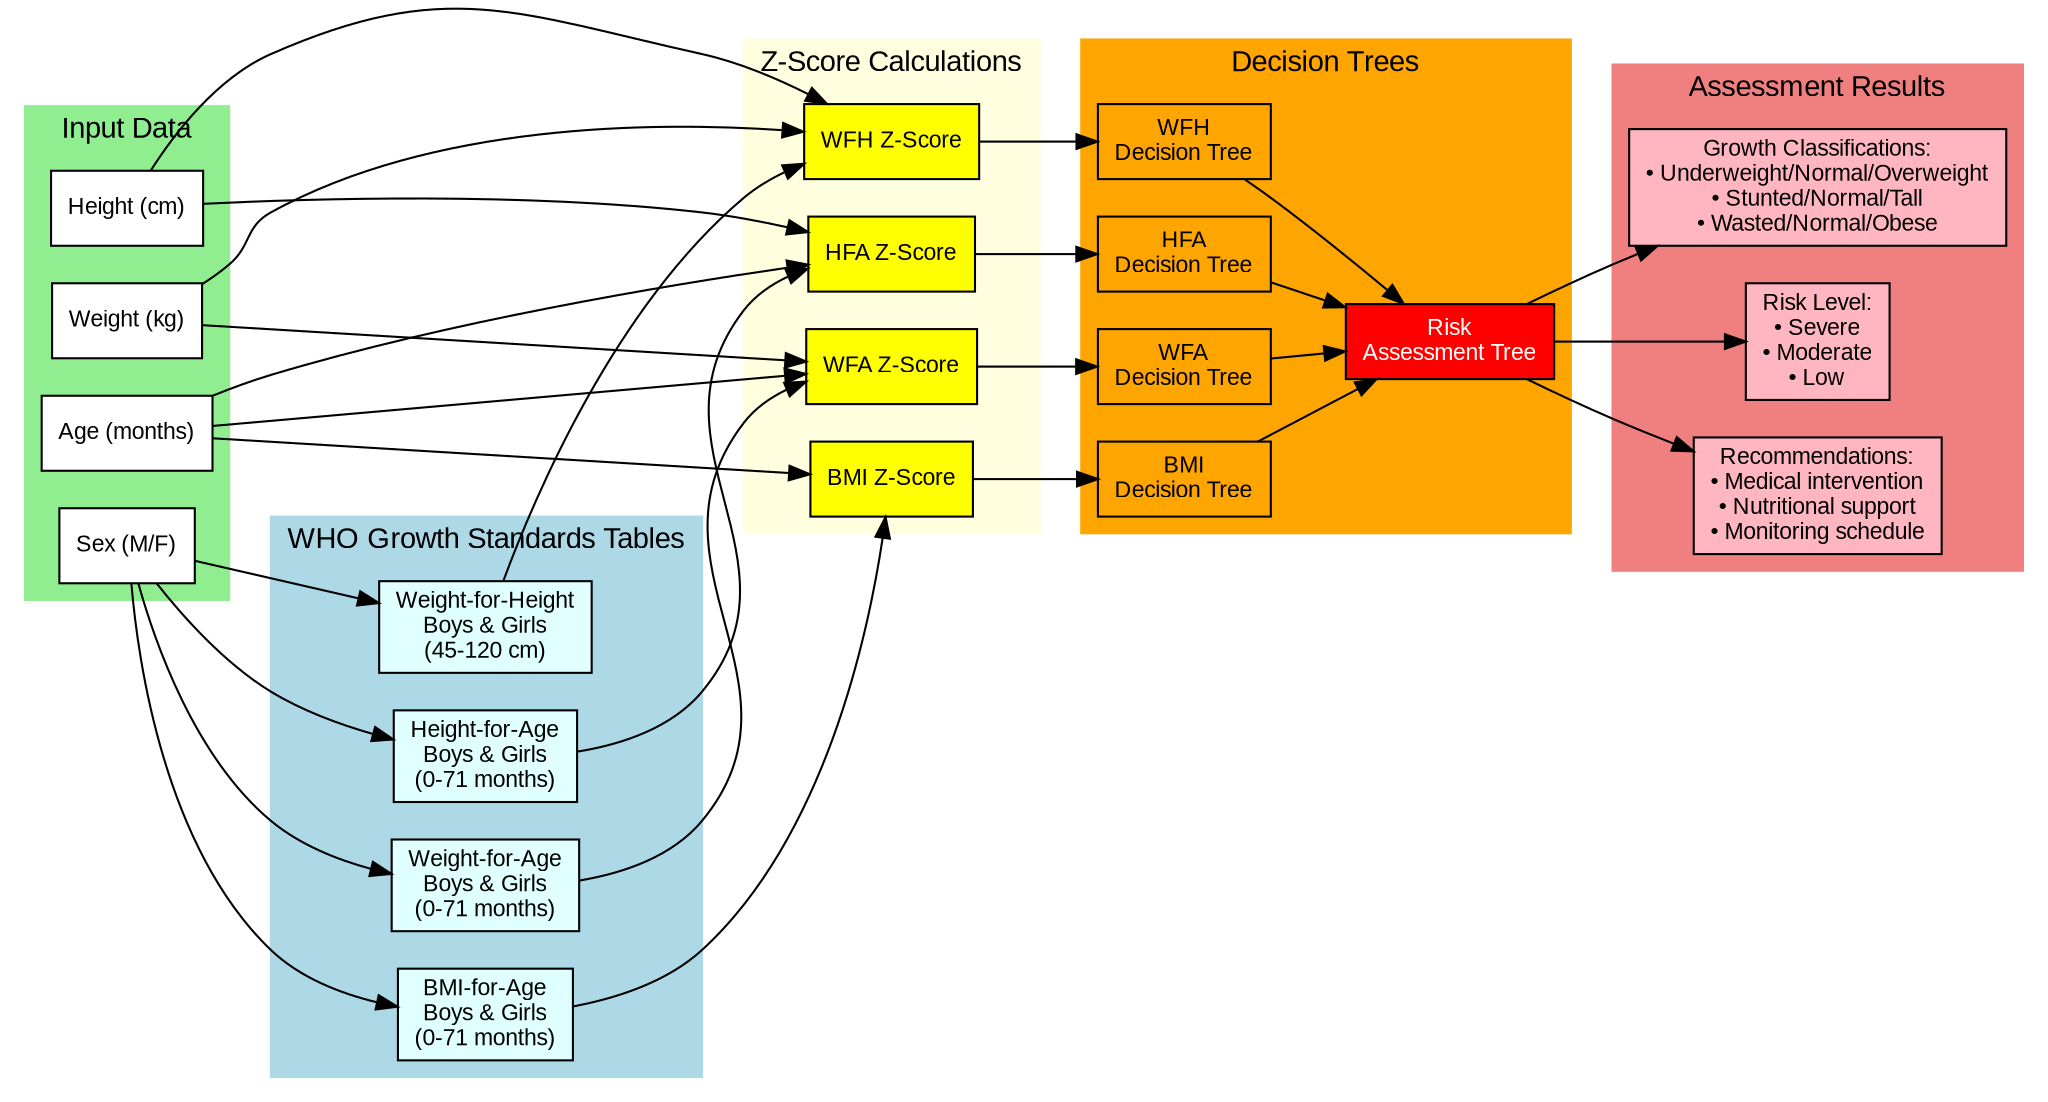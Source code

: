 digraph ComprehensiveWHOOverview {
    graph [rankdir=LR, bgcolor=white, fontname="Arial", fontsize=14];
    node [shape=box, style=filled, fontname="Arial", fontsize=11];
    edge [fontname="Arial", fontsize=10];

    // Main components
    subgraph cluster_input {
        label="Input Data";
        style=filled;
        color=lightgreen;
        
        weight [label="Weight (kg)", fillcolor=white];
        height [label="Height (cm)", fillcolor=white];
        age [label="Age (months)", fillcolor=white];
        sex [label="Sex (M/F)", fillcolor=white];
    }
    
    subgraph cluster_tables {
        label="WHO Growth Standards Tables";
        style=filled;
        color=lightblue;
        
        wfa_table [label="Weight-for-Age\nBoys & Girls\n(0-71 months)", fillcolor=lightcyan];
        hfa_table [label="Height-for-Age\nBoys & Girls\n(0-71 months)", fillcolor=lightcyan];
        wfh_table [label="Weight-for-Height\nBoys & Girls\n(45-120 cm)", fillcolor=lightcyan];
        bmi_table [label="BMI-for-Age\nBoys & Girls\n(0-71 months)", fillcolor=lightcyan];
    }
    
    subgraph cluster_calculations {
        label="Z-Score Calculations";
        style=filled;
        color=lightyellow;
        
        wfa_z [label="WFA Z-Score", fillcolor=yellow];
        hfa_z [label="HFA Z-Score", fillcolor=yellow];
        wfh_z [label="WFH Z-Score", fillcolor=yellow];
        bmi_z [label="BMI Z-Score", fillcolor=yellow];
    }
    
    subgraph cluster_trees {
        label="Decision Trees";
        style=filled;
        color=orange;
        
        wfa_tree [label="WFA\nDecision Tree", fillcolor=orange];
        hfa_tree [label="HFA\nDecision Tree", fillcolor=orange];
        wfh_tree [label="WFH\nDecision Tree", fillcolor=orange];
        bmi_tree [label="BMI\nDecision Tree", fillcolor=orange];
        risk_tree [label="Risk\nAssessment Tree", fillcolor=red, fontcolor=white];
    }
    
    subgraph cluster_output {
        label="Assessment Results";
        style=filled;
        color=lightcoral;
        
        classifications [label="Growth Classifications:\n• Underweight/Normal/Overweight\n• Stunted/Normal/Tall\n• Wasted/Normal/Obese", fillcolor=lightpink];
        risk_level [label="Risk Level:\n• Severe\n• Moderate\n• Low", fillcolor=lightpink];
        recommendations [label="Recommendations:\n• Medical intervention\n• Nutritional support\n• Monitoring schedule", fillcolor=lightpink];
    }

    // Connections
    weight -> wfa_z;
    weight -> wfh_z;
    height -> hfa_z;
    height -> wfh_z;
    age -> wfa_z;
    age -> hfa_z;
    age -> bmi_z;
    sex -> wfa_table;
    sex -> hfa_table;
    sex -> wfh_table;
    sex -> bmi_table;
    
    wfa_table -> wfa_z;
    hfa_table -> hfa_z;
    wfh_table -> wfh_z;
    bmi_table -> bmi_z;
    
    wfa_z -> wfa_tree;
    hfa_z -> hfa_tree;
    wfh_z -> wfh_tree;
    bmi_z -> bmi_tree;
    
    wfa_tree -> risk_tree;
    hfa_tree -> risk_tree;
    wfh_tree -> risk_tree;
    bmi_tree -> risk_tree;
    
    risk_tree -> classifications;
    risk_tree -> risk_level;
    risk_tree -> recommendations;
}
